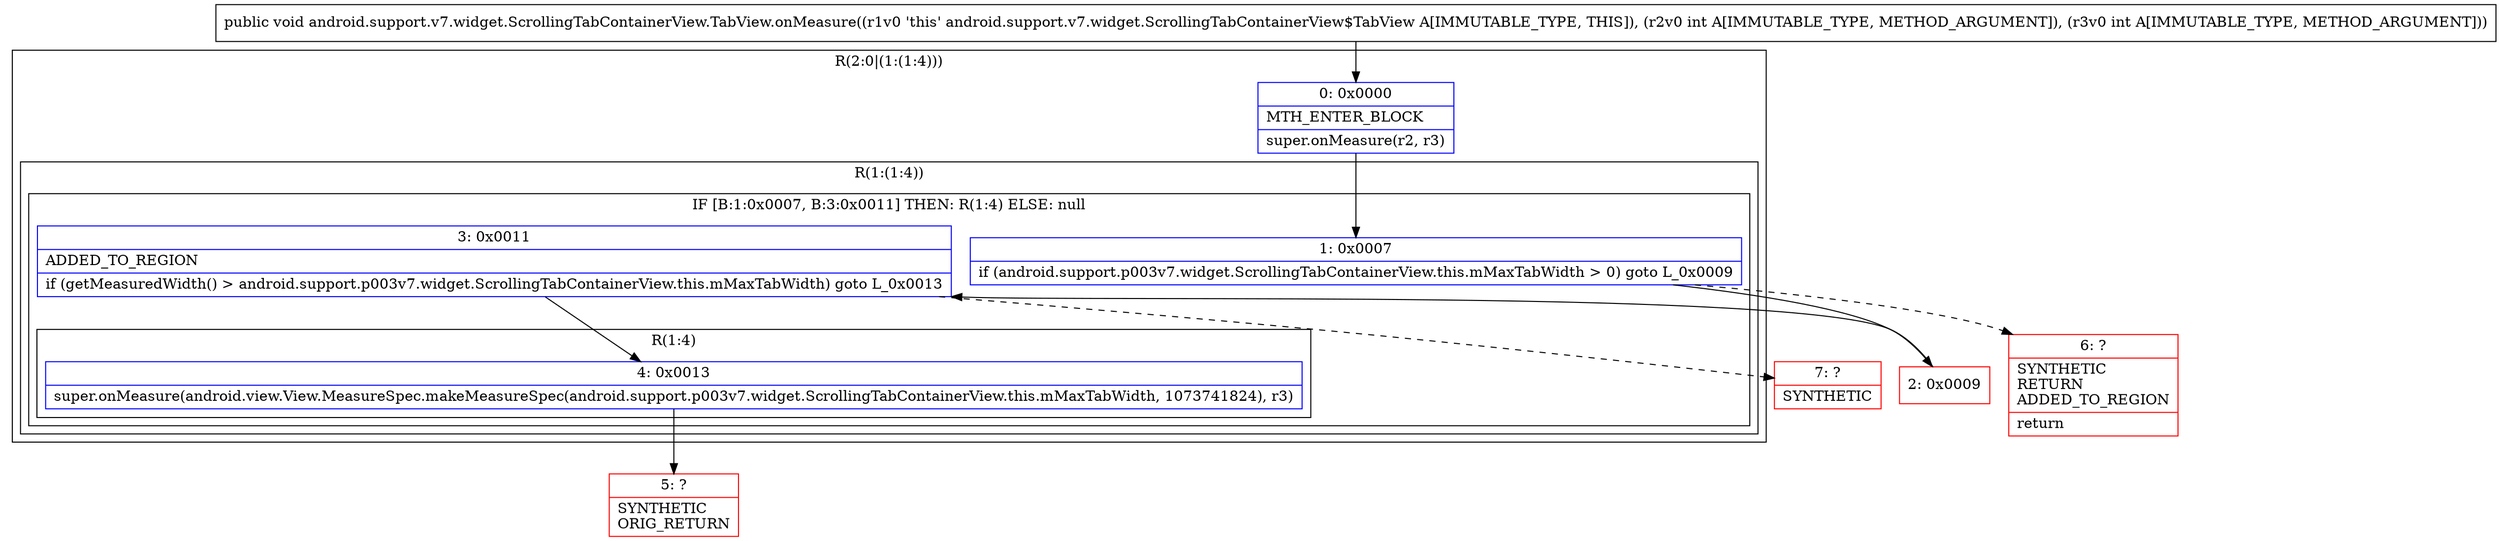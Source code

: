 digraph "CFG forandroid.support.v7.widget.ScrollingTabContainerView.TabView.onMeasure(II)V" {
subgraph cluster_Region_1489646123 {
label = "R(2:0|(1:(1:4)))";
node [shape=record,color=blue];
Node_0 [shape=record,label="{0\:\ 0x0000|MTH_ENTER_BLOCK\l|super.onMeasure(r2, r3)\l}"];
subgraph cluster_Region_1370077414 {
label = "R(1:(1:4))";
node [shape=record,color=blue];
subgraph cluster_IfRegion_1981034586 {
label = "IF [B:1:0x0007, B:3:0x0011] THEN: R(1:4) ELSE: null";
node [shape=record,color=blue];
Node_1 [shape=record,label="{1\:\ 0x0007|if (android.support.p003v7.widget.ScrollingTabContainerView.this.mMaxTabWidth \> 0) goto L_0x0009\l}"];
Node_3 [shape=record,label="{3\:\ 0x0011|ADDED_TO_REGION\l|if (getMeasuredWidth() \> android.support.p003v7.widget.ScrollingTabContainerView.this.mMaxTabWidth) goto L_0x0013\l}"];
subgraph cluster_Region_1279815884 {
label = "R(1:4)";
node [shape=record,color=blue];
Node_4 [shape=record,label="{4\:\ 0x0013|super.onMeasure(android.view.View.MeasureSpec.makeMeasureSpec(android.support.p003v7.widget.ScrollingTabContainerView.this.mMaxTabWidth, 1073741824), r3)\l}"];
}
}
}
}
Node_2 [shape=record,color=red,label="{2\:\ 0x0009}"];
Node_5 [shape=record,color=red,label="{5\:\ ?|SYNTHETIC\lORIG_RETURN\l}"];
Node_6 [shape=record,color=red,label="{6\:\ ?|SYNTHETIC\lRETURN\lADDED_TO_REGION\l|return\l}"];
Node_7 [shape=record,color=red,label="{7\:\ ?|SYNTHETIC\l}"];
MethodNode[shape=record,label="{public void android.support.v7.widget.ScrollingTabContainerView.TabView.onMeasure((r1v0 'this' android.support.v7.widget.ScrollingTabContainerView$TabView A[IMMUTABLE_TYPE, THIS]), (r2v0 int A[IMMUTABLE_TYPE, METHOD_ARGUMENT]), (r3v0 int A[IMMUTABLE_TYPE, METHOD_ARGUMENT])) }"];
MethodNode -> Node_0;
Node_0 -> Node_1;
Node_1 -> Node_2;
Node_1 -> Node_6[style=dashed];
Node_3 -> Node_4;
Node_3 -> Node_7[style=dashed];
Node_4 -> Node_5;
Node_2 -> Node_3;
}

